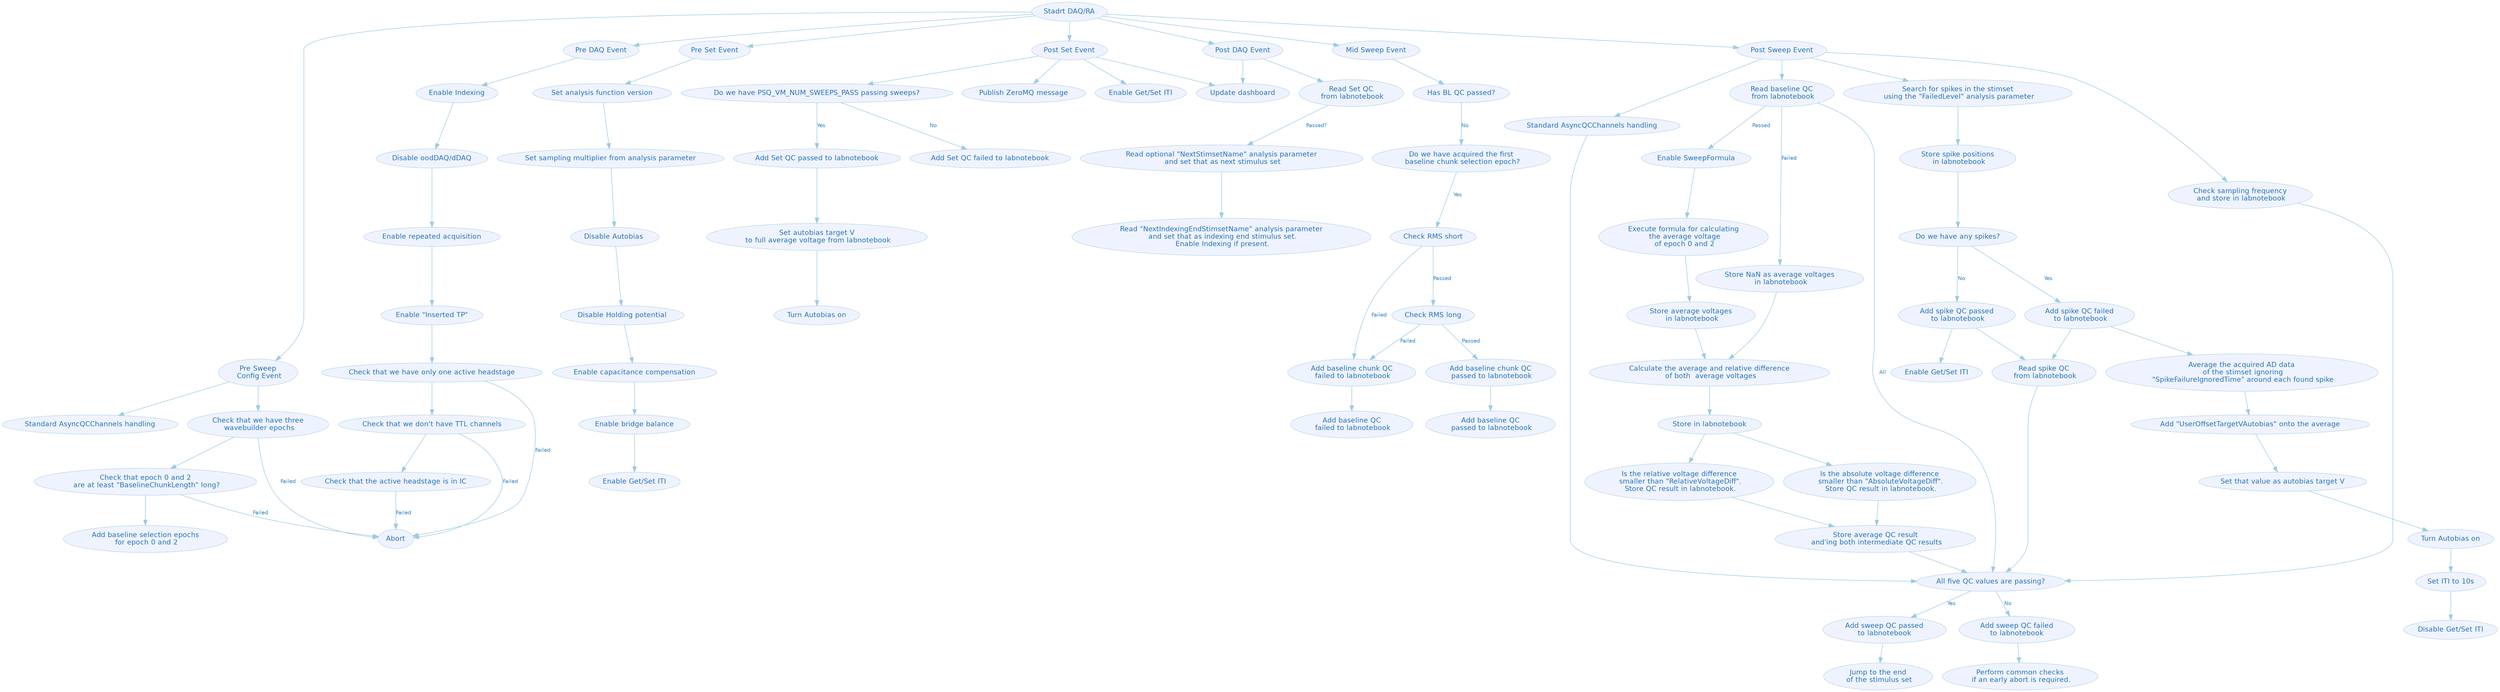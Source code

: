 digraph G {
	graph [center=true,
		color=white,
		compound=true,
		fontcolor=black,
		fontname=Helvetica,
		fontsize=14,
		penwidth=0.1,
		ratio="0,01"
	];
	node [color="#bdd7e7",
		fillcolor="#eff3ff",
		fontcolor="#2171b5",
		fontname=Helvetica,
		fontsize=13,
		label="\N",
		shape=ellipse,
		style=filled
	];
	edge [color="#9ecae1",
		fontcolor="#3182bd",
		fontname=Helvetica,
		fontsize=10,
		style=solid
	];
	n1	[label="Stadrt DAQ/RA"];
	n2	[label="Pre DAQ Event"];
	n1 -> n2;
	n3	[label="Pre Set Event"];
	n1 -> n3;
	n4	[label="Pre Sweep\n Config Event"];
	n1 -> n4;
	n5	[label="Post Set Event"];
	n1 -> n5;
	n6	[label="Post DAQ Event"];
	n1 -> n6;
	n38	[label="Mid Sweep Event"];
	n1 -> n38;
	n47	[label="Post Sweep Event"];
	n1 -> n47;
	n7	[label="Enable Indexing"];
	n2 -> n7;
	n15	[label="Set analysis function version"];
	n3 -> n15;
	n91	[URL="../_static/images/async-qc-channels.svg",
		label="Standard AsyncQCChannels handling",
		target=_graphviz];
	n4 -> n91;
	n21	[label="Check that we have three\n wavebuilder epochs"];
	n4 -> n21;
	n26	[label="Do we have PSQ_VM_NUM_SWEEPS_PASS passing sweeps?"];
	n5 -> n26;
	n29	[label="Publish ZeroMQ message"];
	n5 -> n29;
	n31	[label="Enable Get/Set ITI"];
	n5 -> n31;
	n32	[label="Update dashboard"];
	n5 -> n32;
	n6 -> n32;
	n34	[label="Read Set QC\n from labnotebook"];
	n6 -> n34;
	n39	[label="Has BL QC passed?"];
	n38 -> n39;
	n92	[URL="../_static/images/async-qc-channels.svg",
		label="Standard AsyncQCChannels handling",
		target=_graphviz];
	n47 -> n92;
	n48	[label="Read baseline QC\n from labnotebook"];
	n47 -> n48;
	n50	[label="Check sampling frequency\n and store in labnotebook"];
	n47 -> n50;
	n53	[label="Search for spikes in the stimset\n using the \"FailedLevel\" analysis parameter"];
	n47 -> n53;
	n8	[label="Disable oodDAQ/dDAQ"];
	n7 -> n8;
	n16	[label="Set sampling multiplier from analysis parameter"];
	n15 -> n16;
	n14	[label=Abort];
	n21 -> n14	[label=Failed];
	n23	[label="Check that epoch 0 and 2\n are at least \"BaselineChunkLength\" long?"];
	n21 -> n23;
	n27	[label="Add Set QC failed to labnotebook"];
	n26 -> n27	[label=No];
	n28	[label="Add Set QC passed to labnotebook"];
	n26 -> n28	[label=Yes];
	n35	[label="Read optional \"NextStimsetName\" analysis parameter\n and set that as next stimulus set"];
	n34 -> n35	[label="Passed?"];
	n40	[label="Do we have acquired the first\n baseline chunk selection epoch?"];
	n39 -> n40	[label=No];
	n49	[label="All five QC values are passing?"];
	n92 -> n49;
	n48 -> n49	[label=All];
	n69	[label="Enable SweepFormula"];
	n48 -> n69	[label=Passed];
	n74	[label="Store NaN as average voltages\n in labnotebook"];
	n48 -> n74	[label=Failed];
	n50 -> n49;
	n57	[label="Store spike positions\n in labnotebook"];
	n53 -> n57;
	n9	[label="Enable repeated acquisition"];
	n8 -> n9;
	n17	[label="Disable Autobias "];
	n16 -> n17;
	n23 -> n14	[label=Failed];
	n25	[label="Add baseline selection epochs\n for epoch 0 and 2"];
	n23 -> n25;
	n33	[label="Set autobias target V\n to full average voltage\ from labnotebook"];
	n28 -> n33;
	n36	[label="Read \"NextIndexingEndStimsetName\" analysis parameter\n and set that as indexing end stimulus set.\n Enable Indexing if present."];
	n35 -> n36;
	n10	[label="Enable \"Inserted TP\""];
	n9 -> n10;
	n11	[label="Check that we have only one active headstage"];
	n10 -> n11;
	n11 -> n14	[label=Failed];
	n12	[label="Check that we don't have TTL channels"];
	n11 -> n12;
	n12 -> n14	[label=Failed];
	n13	[label="Check that the active headstage is in IC"];
	n12 -> n13;
	n13 -> n14	[label=Failed];
	n18	[label="Disable Holding potential"];
	n17 -> n18;
	n19	[label="Enable capacitance compensation"];
	n18 -> n19;
	n20	[label="Enable bridge balance"];
	n19 -> n20;
	n30	[label="Enable Get/Set ITI"];
	n20 -> n30;
	n79	[label="Store average QC result\n and'ing both intermediate QC results"];
	n79 -> n49;
	n65	[label="Add sweep QC passed\nto labnotebook"];
	n49 -> n65	[label=Yes];
	n66	[label="Add sweep QC failed\nto labnotebook"];
	n49 -> n66	[label=No];
	n37	[label="Turn Autobias on"];
	n33 -> n37;
	n41	[label="Check RMS short"];
	n40 -> n41	[label=Yes];
	n42	[label="Check RMS long"];
	n41 -> n42	[label=Passed];
	n43	[label="Add baseline chunk QC\n failed to labnotebook"];
	n41 -> n43	[label=Failed];
	n42 -> n43	[label=Failed];
	n44	[label="Add baseline chunk QC\n passed to labnotebook"];
	n42 -> n44	[label=Passed];
	n45	[label="Add baseline QC\n failed to labnotebook"];
	n43 -> n45;
	n46	[label="Add baseline QC\n passed to labnotebook"];
	n44 -> n46;
	n70	[label="Execute formula for calculating\n the average voltage\n of epoch 0 and 2"];
	n69 -> n70;
	n75	[label="Calculate the average and relative difference\n of both  average voltages"];
	n74 -> n75;
	n54	[label="Do we have any spikes?"];
	n57 -> n54;
	n68	[label="Jump to the end\n of the stimulus set"];
	n65 -> n68;
	n67	[label="Perform common checks\n if an early abort is required."];
	n66 -> n67;
	n71	[label="Store average voltages\n in labnotebook"];
	n70 -> n71;
	n76	[label="Store in labnotebook"];
	n75 -> n76;
	n55	[label="Add spike QC passed\n to labnotebook"];
	n54 -> n55	[label=No];
	n56	[label="Add spike QC failed\n to labnotebook"];
	n54 -> n56	[label=Yes];
	n58	[label="Enable Get/Set ITI"];
	n55 -> n58;
	n80	[label="Read spike QC\n from labnotebook"];
	n55 -> n80;
	n56 -> n80;
	n59	[label="Average the acquired AD data\n of the stimset ignoring\n \"SpikeFailureIgnoredTime\" around each found spike"];
	n56 -> n59;
	n80 -> n49;
	n60	[label="Add \"UserOffsetTargetVAutobias\" onto the average"];
	n59 -> n60;
	n61	[label="Set that value as autobias target V"];
	n60 -> n61;
	n62	[label="Turn Autobias on"];
	n61 -> n62;
	n63	[label="Set ITI to 10s"];
	n62 -> n63;
	n64	[label="Disable Get/Set ITI"];
	n63 -> n64;
	n71 -> n75;
	n77	[label="Is the absolute voltage difference\n smaller than \"AbsoluteVoltageDiff\".\n Store QC result in labnotebook."];
	n76 -> n77;
	n78	[label="Is the relative voltage difference\n smaller than \"RelativeVoltageDiff\".\n Store QC result in labnotebook."];
	n76 -> n78;
	n77 -> n79;
	n78 -> n79;
}
